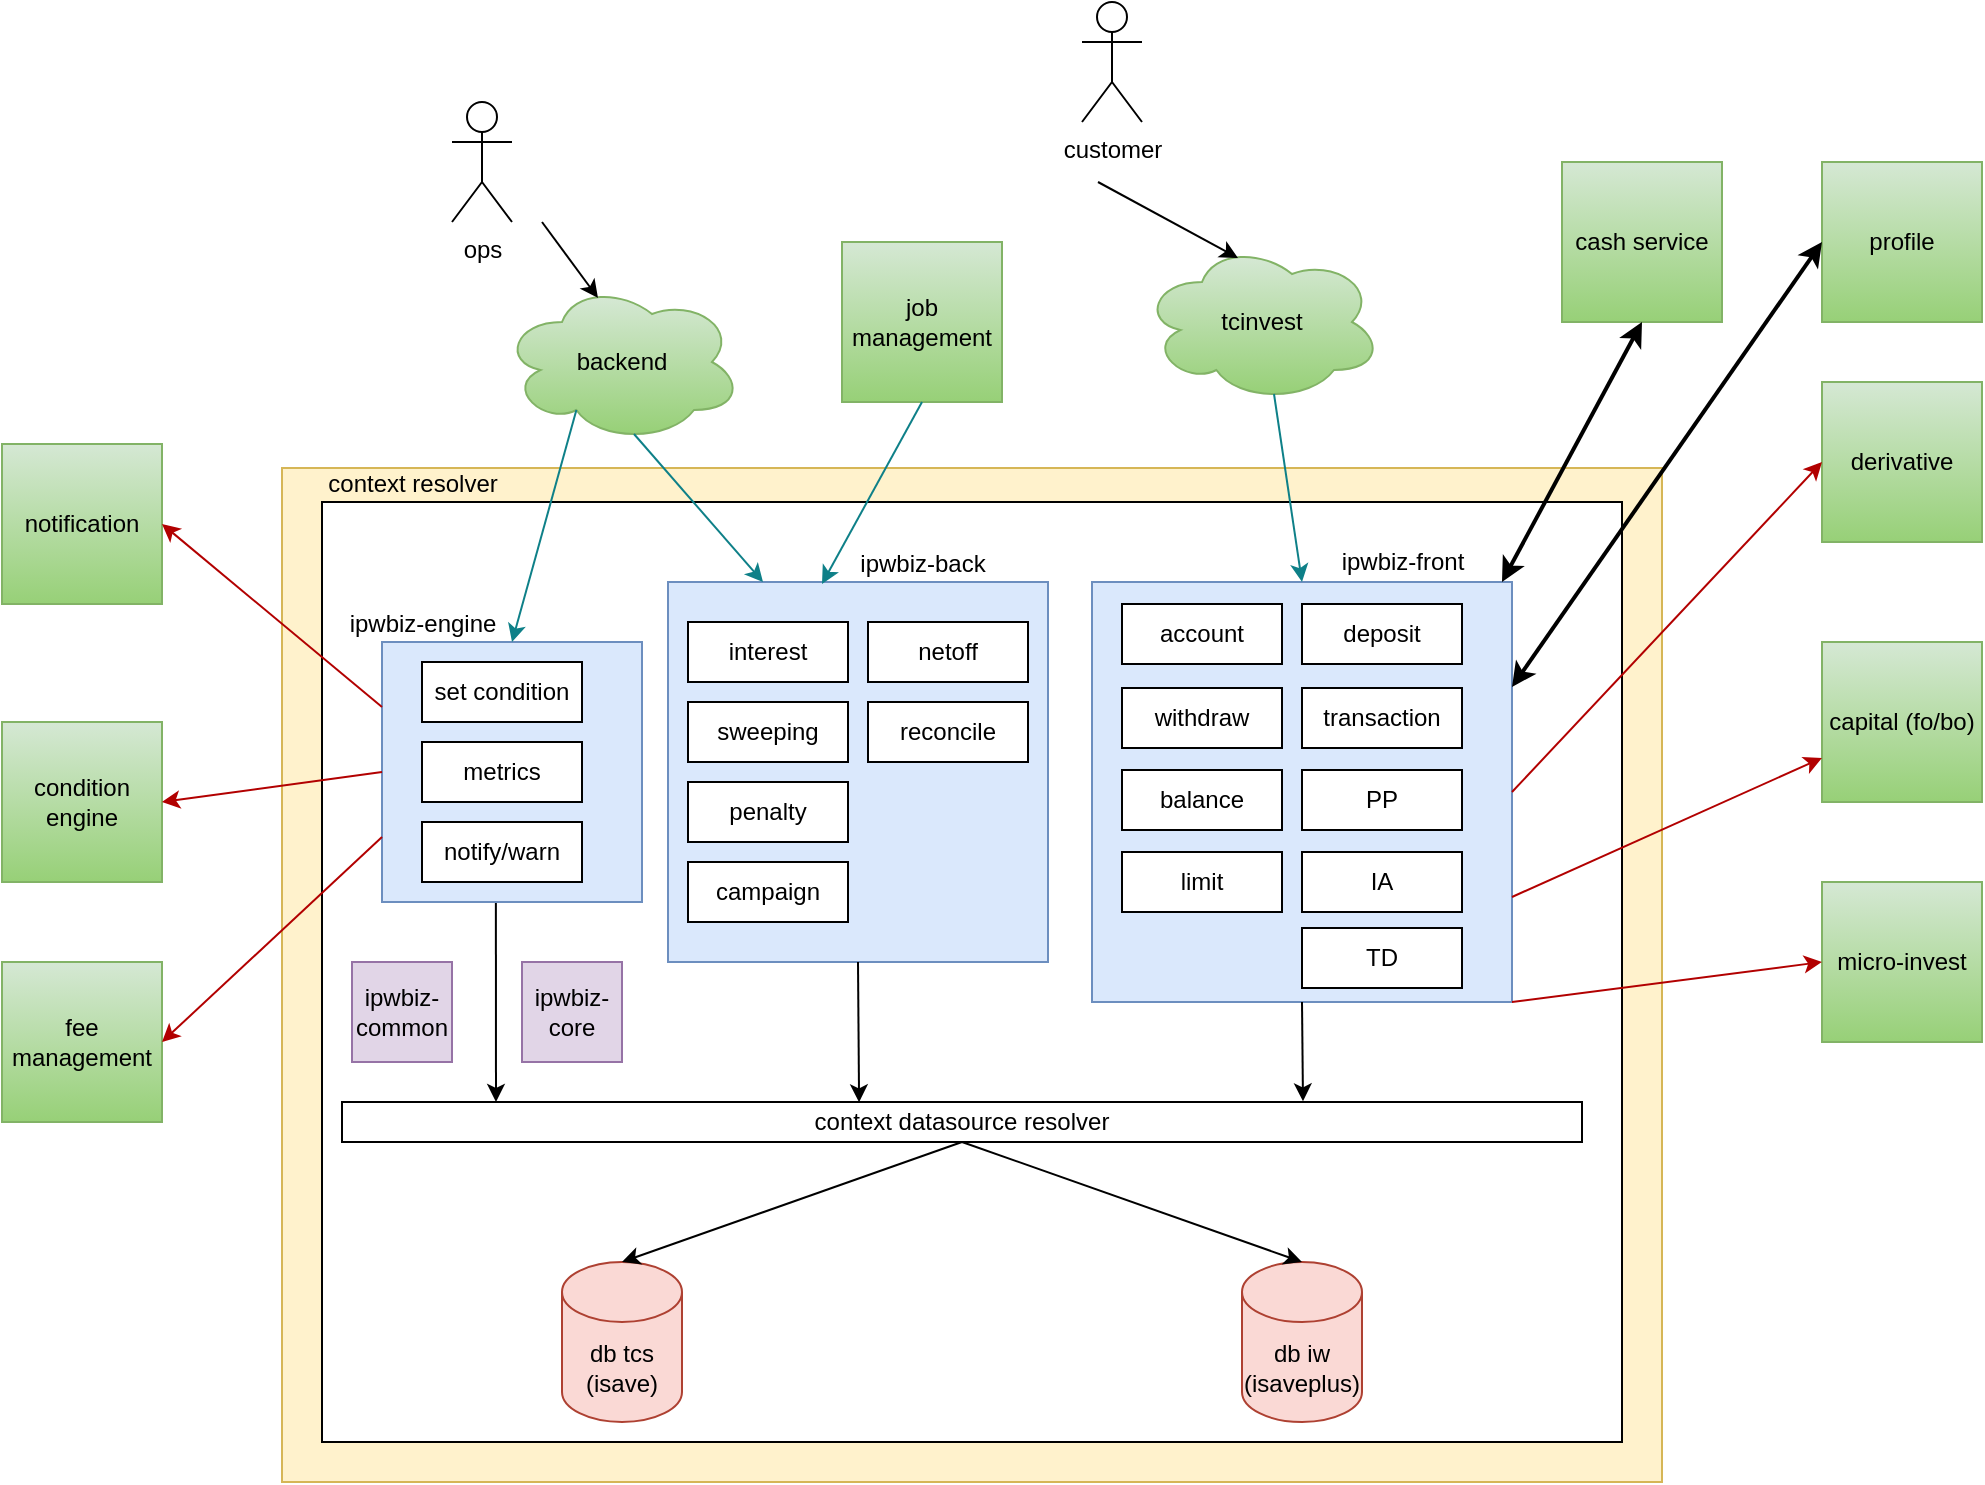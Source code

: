 <mxfile version="20.8.20" type="github">
  <diagram name="Page-1" id="CuIOyepShDtRep_bbHt4">
    <mxGraphModel dx="2600" dy="818" grid="1" gridSize="10" guides="1" tooltips="1" connect="1" arrows="1" fold="1" page="1" pageScale="1" pageWidth="850" pageHeight="1100" math="0" shadow="0">
      <root>
        <mxCell id="0" />
        <mxCell id="1" parent="0" />
        <mxCell id="YSir1D6mhCq9qJEjGifS-20" value="" style="rounded=0;whiteSpace=wrap;html=1;fillColor=#fff2cc;strokeColor=#d6b656;" parent="1" vertex="1">
          <mxGeometry x="50" y="283" width="690" height="507" as="geometry" />
        </mxCell>
        <mxCell id="YSir1D6mhCq9qJEjGifS-39" value="" style="rounded=0;whiteSpace=wrap;html=1;" parent="1" vertex="1">
          <mxGeometry x="70" y="300" width="650" height="470" as="geometry" />
        </mxCell>
        <mxCell id="YSir1D6mhCq9qJEjGifS-2" value="" style="whiteSpace=wrap;html=1;aspect=fixed;fillColor=#dae8fc;strokeColor=#6c8ebf;" parent="1" vertex="1">
          <mxGeometry x="100" y="370" width="130" height="130" as="geometry" />
        </mxCell>
        <mxCell id="YSir1D6mhCq9qJEjGifS-3" value="" style="whiteSpace=wrap;html=1;aspect=fixed;fillColor=#dae8fc;strokeColor=#6c8ebf;" parent="1" vertex="1">
          <mxGeometry x="455" y="340" width="210" height="210" as="geometry" />
        </mxCell>
        <mxCell id="YSir1D6mhCq9qJEjGifS-4" value="" style="whiteSpace=wrap;html=1;aspect=fixed;fillColor=#dae8fc;strokeColor=#6c8ebf;" parent="1" vertex="1">
          <mxGeometry x="243" y="340" width="190" height="190" as="geometry" />
        </mxCell>
        <mxCell id="YSir1D6mhCq9qJEjGifS-5" value="tcinvest" style="ellipse;shape=cloud;whiteSpace=wrap;html=1;fillColor=#d5e8d4;gradientColor=#97d077;strokeColor=#82b366;" parent="1" vertex="1">
          <mxGeometry x="480" y="170" width="120" height="80" as="geometry" />
        </mxCell>
        <mxCell id="YSir1D6mhCq9qJEjGifS-6" value="customer" style="shape=umlActor;verticalLabelPosition=bottom;verticalAlign=top;html=1;outlineConnect=0;" parent="1" vertex="1">
          <mxGeometry x="450" y="50" width="30" height="60" as="geometry" />
        </mxCell>
        <mxCell id="YSir1D6mhCq9qJEjGifS-7" value="" style="endArrow=classic;html=1;rounded=0;entryX=0.4;entryY=0.1;entryDx=0;entryDy=0;entryPerimeter=0;" parent="1" target="YSir1D6mhCq9qJEjGifS-5" edge="1">
          <mxGeometry width="50" height="50" relative="1" as="geometry">
            <mxPoint x="458" y="140" as="sourcePoint" />
            <mxPoint x="460" y="290" as="targetPoint" />
          </mxGeometry>
        </mxCell>
        <mxCell id="YSir1D6mhCq9qJEjGifS-8" value="backend" style="ellipse;shape=cloud;whiteSpace=wrap;html=1;fillColor=#d5e8d4;gradientColor=#97d077;strokeColor=#82b366;" parent="1" vertex="1">
          <mxGeometry x="160" y="190" width="120" height="80" as="geometry" />
        </mxCell>
        <mxCell id="YSir1D6mhCq9qJEjGifS-9" value="ops" style="shape=umlActor;verticalLabelPosition=bottom;verticalAlign=top;html=1;outlineConnect=0;" parent="1" vertex="1">
          <mxGeometry x="135" y="100" width="30" height="60" as="geometry" />
        </mxCell>
        <mxCell id="YSir1D6mhCq9qJEjGifS-14" value="" style="endArrow=classic;html=1;rounded=0;entryX=0.4;entryY=0.1;entryDx=0;entryDy=0;entryPerimeter=0;" parent="1" target="YSir1D6mhCq9qJEjGifS-8" edge="1">
          <mxGeometry width="50" height="50" relative="1" as="geometry">
            <mxPoint x="180" y="160" as="sourcePoint" />
            <mxPoint x="330" y="220" as="targetPoint" />
          </mxGeometry>
        </mxCell>
        <mxCell id="YSir1D6mhCq9qJEjGifS-15" value="db tcs&lt;br&gt;(isave)" style="shape=cylinder3;whiteSpace=wrap;html=1;boundedLbl=1;backgroundOutline=1;size=15;fillColor=#fad9d5;strokeColor=#ae4132;" parent="1" vertex="1">
          <mxGeometry x="190" y="680" width="60" height="80" as="geometry" />
        </mxCell>
        <mxCell id="YSir1D6mhCq9qJEjGifS-16" value="db iw&lt;br&gt;(isaveplus)" style="shape=cylinder3;whiteSpace=wrap;html=1;boundedLbl=1;backgroundOutline=1;size=15;fillColor=#fad9d5;strokeColor=#ae4132;" parent="1" vertex="1">
          <mxGeometry x="530" y="680" width="60" height="80" as="geometry" />
        </mxCell>
        <mxCell id="YSir1D6mhCq9qJEjGifS-25" value="" style="endArrow=classic;html=1;rounded=0;fontSize=12;exitX=0.31;exitY=0.8;exitDx=0;exitDy=0;exitPerimeter=0;entryX=0.5;entryY=0;entryDx=0;entryDy=0;fillColor=#b0e3e6;strokeColor=#0e8088;" parent="1" source="YSir1D6mhCq9qJEjGifS-8" target="YSir1D6mhCq9qJEjGifS-2" edge="1">
          <mxGeometry width="50" height="50" relative="1" as="geometry">
            <mxPoint x="270" y="380" as="sourcePoint" />
            <mxPoint x="320" y="330" as="targetPoint" />
          </mxGeometry>
        </mxCell>
        <mxCell id="YSir1D6mhCq9qJEjGifS-26" value="" style="endArrow=classic;html=1;rounded=0;fontSize=12;exitX=0.55;exitY=0.95;exitDx=0;exitDy=0;exitPerimeter=0;entryX=0.25;entryY=0;entryDx=0;entryDy=0;fillColor=#b0e3e6;strokeColor=#0e8088;" parent="1" source="YSir1D6mhCq9qJEjGifS-8" target="YSir1D6mhCq9qJEjGifS-4" edge="1">
          <mxGeometry width="50" height="50" relative="1" as="geometry">
            <mxPoint x="270" y="310" as="sourcePoint" />
            <mxPoint x="320" y="260" as="targetPoint" />
          </mxGeometry>
        </mxCell>
        <mxCell id="YSir1D6mhCq9qJEjGifS-27" value="job management" style="whiteSpace=wrap;html=1;aspect=fixed;fillColor=#d5e8d4;gradientColor=#97d077;strokeColor=#82b366;" parent="1" vertex="1">
          <mxGeometry x="330" y="170" width="80" height="80" as="geometry" />
        </mxCell>
        <mxCell id="YSir1D6mhCq9qJEjGifS-30" value="context datasource resolver" style="rounded=0;whiteSpace=wrap;html=1;fontSize=12;" parent="1" vertex="1">
          <mxGeometry x="80" y="600" width="620" height="20" as="geometry" />
        </mxCell>
        <mxCell id="YSir1D6mhCq9qJEjGifS-32" value="" style="endArrow=classic;html=1;rounded=0;fontSize=12;exitX=0.438;exitY=1.004;exitDx=0;exitDy=0;exitPerimeter=0;" parent="1" source="YSir1D6mhCq9qJEjGifS-2" edge="1">
          <mxGeometry width="50" height="50" relative="1" as="geometry">
            <mxPoint x="330" y="630" as="sourcePoint" />
            <mxPoint x="157" y="600" as="targetPoint" />
          </mxGeometry>
        </mxCell>
        <mxCell id="YSir1D6mhCq9qJEjGifS-33" value="" style="endArrow=classic;html=1;rounded=0;fontSize=12;exitX=0.5;exitY=1;exitDx=0;exitDy=0;entryX=0.417;entryY=0.008;entryDx=0;entryDy=0;entryPerimeter=0;" parent="1" source="YSir1D6mhCq9qJEjGifS-4" target="YSir1D6mhCq9qJEjGifS-30" edge="1">
          <mxGeometry width="50" height="50" relative="1" as="geometry">
            <mxPoint x="330" y="630" as="sourcePoint" />
            <mxPoint x="380" y="580" as="targetPoint" />
          </mxGeometry>
        </mxCell>
        <mxCell id="YSir1D6mhCq9qJEjGifS-34" value="" style="endArrow=classic;html=1;rounded=0;fontSize=12;exitX=0.5;exitY=1;exitDx=0;exitDy=0;entryX=0.775;entryY=-0.017;entryDx=0;entryDy=0;entryPerimeter=0;" parent="1" source="YSir1D6mhCq9qJEjGifS-3" target="YSir1D6mhCq9qJEjGifS-30" edge="1">
          <mxGeometry width="50" height="50" relative="1" as="geometry">
            <mxPoint x="330" y="630" as="sourcePoint" />
            <mxPoint x="380" y="580" as="targetPoint" />
          </mxGeometry>
        </mxCell>
        <mxCell id="YSir1D6mhCq9qJEjGifS-35" value="" style="endArrow=classic;html=1;rounded=0;fontSize=12;entryX=0.5;entryY=0;entryDx=0;entryDy=0;entryPerimeter=0;exitX=0.5;exitY=1;exitDx=0;exitDy=0;" parent="1" source="YSir1D6mhCq9qJEjGifS-30" target="YSir1D6mhCq9qJEjGifS-15" edge="1">
          <mxGeometry width="50" height="50" relative="1" as="geometry">
            <mxPoint x="330" y="630" as="sourcePoint" />
            <mxPoint x="380" y="580" as="targetPoint" />
          </mxGeometry>
        </mxCell>
        <mxCell id="YSir1D6mhCq9qJEjGifS-36" value="" style="endArrow=classic;html=1;rounded=0;fontSize=12;entryX=0.5;entryY=0;entryDx=0;entryDy=0;entryPerimeter=0;" parent="1" target="YSir1D6mhCq9qJEjGifS-16" edge="1">
          <mxGeometry width="50" height="50" relative="1" as="geometry">
            <mxPoint x="390" y="620" as="sourcePoint" />
            <mxPoint x="380" y="580" as="targetPoint" />
          </mxGeometry>
        </mxCell>
        <mxCell id="YSir1D6mhCq9qJEjGifS-37" value="" style="endArrow=classic;html=1;rounded=0;fontSize=12;exitX=0.55;exitY=0.95;exitDx=0;exitDy=0;exitPerimeter=0;entryX=0.5;entryY=0;entryDx=0;entryDy=0;fillColor=#b0e3e6;strokeColor=#0e8088;" parent="1" source="YSir1D6mhCq9qJEjGifS-5" target="YSir1D6mhCq9qJEjGifS-3" edge="1">
          <mxGeometry width="50" height="50" relative="1" as="geometry">
            <mxPoint x="370" y="440" as="sourcePoint" />
            <mxPoint x="420" y="390" as="targetPoint" />
          </mxGeometry>
        </mxCell>
        <mxCell id="YSir1D6mhCq9qJEjGifS-41" value="&lt;span style=&quot;font-weight: normal;&quot;&gt;context resolver&lt;/span&gt;" style="text;strokeColor=none;fillColor=none;html=1;fontSize=12;fontStyle=1;verticalAlign=middle;align=center;" parent="1" vertex="1">
          <mxGeometry x="65" y="271" width="100" height="40" as="geometry" />
        </mxCell>
        <mxCell id="YSir1D6mhCq9qJEjGifS-42" value="cash service" style="whiteSpace=wrap;html=1;aspect=fixed;fillColor=#d5e8d4;gradientColor=#97d077;strokeColor=#82b366;" parent="1" vertex="1">
          <mxGeometry x="690" y="130" width="80" height="80" as="geometry" />
        </mxCell>
        <mxCell id="YSir1D6mhCq9qJEjGifS-43" value="derivative" style="whiteSpace=wrap;html=1;aspect=fixed;fillColor=#d5e8d4;gradientColor=#97d077;strokeColor=#82b366;" parent="1" vertex="1">
          <mxGeometry x="820" y="240" width="80" height="80" as="geometry" />
        </mxCell>
        <mxCell id="YSir1D6mhCq9qJEjGifS-44" value="capital (fo/bo)" style="whiteSpace=wrap;html=1;aspect=fixed;fillColor=#d5e8d4;gradientColor=#97d077;strokeColor=#82b366;" parent="1" vertex="1">
          <mxGeometry x="820" y="370" width="80" height="80" as="geometry" />
        </mxCell>
        <mxCell id="YSir1D6mhCq9qJEjGifS-45" value="micro-invest" style="whiteSpace=wrap;html=1;aspect=fixed;fillColor=#d5e8d4;gradientColor=#97d077;strokeColor=#82b366;" parent="1" vertex="1">
          <mxGeometry x="820" y="490" width="80" height="80" as="geometry" />
        </mxCell>
        <mxCell id="YSir1D6mhCq9qJEjGifS-46" value="fee management" style="whiteSpace=wrap;html=1;aspect=fixed;fillColor=#d5e8d4;gradientColor=#97d077;strokeColor=#82b366;" parent="1" vertex="1">
          <mxGeometry x="-90" y="530" width="80" height="80" as="geometry" />
        </mxCell>
        <mxCell id="YSir1D6mhCq9qJEjGifS-47" value="condition engine" style="whiteSpace=wrap;html=1;aspect=fixed;fillColor=#d5e8d4;gradientColor=#97d077;strokeColor=#82b366;" parent="1" vertex="1">
          <mxGeometry x="-90" y="410" width="80" height="80" as="geometry" />
        </mxCell>
        <mxCell id="YSir1D6mhCq9qJEjGifS-48" value="profile" style="whiteSpace=wrap;html=1;aspect=fixed;fillColor=#d5e8d4;gradientColor=#97d077;strokeColor=#82b366;" parent="1" vertex="1">
          <mxGeometry x="820" y="130" width="80" height="80" as="geometry" />
        </mxCell>
        <mxCell id="YSir1D6mhCq9qJEjGifS-49" value="notification" style="whiteSpace=wrap;html=1;aspect=fixed;fillColor=#d5e8d4;gradientColor=#97d077;strokeColor=#82b366;" parent="1" vertex="1">
          <mxGeometry x="-90" y="271" width="80" height="80" as="geometry" />
        </mxCell>
        <mxCell id="YSir1D6mhCq9qJEjGifS-52" value="deposit" style="rounded=0;whiteSpace=wrap;html=1;fontSize=12;" parent="1" vertex="1">
          <mxGeometry x="560" y="351" width="80" height="30" as="geometry" />
        </mxCell>
        <mxCell id="YSir1D6mhCq9qJEjGifS-54" value="withdraw" style="rounded=0;whiteSpace=wrap;html=1;fontSize=12;" parent="1" vertex="1">
          <mxGeometry x="470" y="393" width="80" height="30" as="geometry" />
        </mxCell>
        <mxCell id="YSir1D6mhCq9qJEjGifS-55" value="balance" style="rounded=0;whiteSpace=wrap;html=1;fontSize=12;" parent="1" vertex="1">
          <mxGeometry x="470" y="434" width="80" height="30" as="geometry" />
        </mxCell>
        <mxCell id="YSir1D6mhCq9qJEjGifS-56" value="&lt;span style=&quot;font-weight: normal;&quot;&gt;ipwbiz-front&lt;/span&gt;" style="text;strokeColor=none;fillColor=none;html=1;fontSize=12;fontStyle=1;verticalAlign=middle;align=center;" parent="1" vertex="1">
          <mxGeometry x="560" y="310" width="100" height="40" as="geometry" />
        </mxCell>
        <mxCell id="YSir1D6mhCq9qJEjGifS-57" value="transaction" style="rounded=0;whiteSpace=wrap;html=1;fontSize=12;" parent="1" vertex="1">
          <mxGeometry x="560" y="393" width="80" height="30" as="geometry" />
        </mxCell>
        <mxCell id="YSir1D6mhCq9qJEjGifS-58" value="sweeping" style="rounded=0;whiteSpace=wrap;html=1;fontSize=12;" parent="1" vertex="1">
          <mxGeometry x="253" y="400" width="80" height="30" as="geometry" />
        </mxCell>
        <mxCell id="YSir1D6mhCq9qJEjGifS-59" value="PP" style="rounded=0;whiteSpace=wrap;html=1;fontSize=12;" parent="1" vertex="1">
          <mxGeometry x="560" y="434" width="80" height="30" as="geometry" />
        </mxCell>
        <mxCell id="YSir1D6mhCq9qJEjGifS-60" value="interest" style="rounded=0;whiteSpace=wrap;html=1;fontSize=12;" parent="1" vertex="1">
          <mxGeometry x="253" y="360" width="80" height="30" as="geometry" />
        </mxCell>
        <mxCell id="YSir1D6mhCq9qJEjGifS-62" value="&lt;span style=&quot;font-weight: normal;&quot;&gt;ipwbiz-back&lt;/span&gt;" style="text;strokeColor=none;fillColor=none;html=1;fontSize=12;fontStyle=1;verticalAlign=middle;align=center;" parent="1" vertex="1">
          <mxGeometry x="320" y="311" width="100" height="40" as="geometry" />
        </mxCell>
        <mxCell id="YSir1D6mhCq9qJEjGifS-63" value="account" style="rounded=0;whiteSpace=wrap;html=1;fontSize=12;" parent="1" vertex="1">
          <mxGeometry x="470" y="351" width="80" height="30" as="geometry" />
        </mxCell>
        <mxCell id="YSir1D6mhCq9qJEjGifS-64" value="metrics" style="rounded=0;whiteSpace=wrap;html=1;fontSize=12;" parent="1" vertex="1">
          <mxGeometry x="120" y="420" width="80" height="30" as="geometry" />
        </mxCell>
        <mxCell id="YSir1D6mhCq9qJEjGifS-65" value="&lt;span style=&quot;font-weight: normal;&quot;&gt;ipwbiz-engine&lt;/span&gt;" style="text;strokeColor=none;fillColor=none;html=1;fontSize=12;fontStyle=1;verticalAlign=middle;align=center;" parent="1" vertex="1">
          <mxGeometry x="70" y="341" width="100" height="40" as="geometry" />
        </mxCell>
        <mxCell id="YSir1D6mhCq9qJEjGifS-66" value="set condition" style="rounded=0;whiteSpace=wrap;html=1;fontSize=12;" parent="1" vertex="1">
          <mxGeometry x="120" y="380" width="80" height="30" as="geometry" />
        </mxCell>
        <mxCell id="YSir1D6mhCq9qJEjGifS-67" value="ipwbiz-common" style="whiteSpace=wrap;html=1;aspect=fixed;fontSize=12;fillColor=#e1d5e7;strokeColor=#9673a6;" parent="1" vertex="1">
          <mxGeometry x="85" y="530" width="50" height="50" as="geometry" />
        </mxCell>
        <mxCell id="YSir1D6mhCq9qJEjGifS-69" value="ipwbiz-core" style="whiteSpace=wrap;html=1;aspect=fixed;fontSize=12;fillColor=#e1d5e7;strokeColor=#9673a6;" parent="1" vertex="1">
          <mxGeometry x="170" y="530" width="50" height="50" as="geometry" />
        </mxCell>
        <mxCell id="YSir1D6mhCq9qJEjGifS-70" value="notify/warn" style="rounded=0;whiteSpace=wrap;html=1;fontSize=12;" parent="1" vertex="1">
          <mxGeometry x="120" y="460" width="80" height="30" as="geometry" />
        </mxCell>
        <mxCell id="YSir1D6mhCq9qJEjGifS-71" value="" style="endArrow=classic;html=1;rounded=0;fontSize=12;exitX=0.5;exitY=1;exitDx=0;exitDy=0;entryX=0;entryY=0.75;entryDx=0;entryDy=0;fillColor=#b0e3e6;strokeColor=#0e8088;" parent="1" source="YSir1D6mhCq9qJEjGifS-27" target="YSir1D6mhCq9qJEjGifS-62" edge="1">
          <mxGeometry width="50" height="50" relative="1" as="geometry">
            <mxPoint x="360" y="350" as="sourcePoint" />
            <mxPoint x="410" y="300" as="targetPoint" />
          </mxGeometry>
        </mxCell>
        <mxCell id="YSir1D6mhCq9qJEjGifS-72" value="" style="endArrow=classic;html=1;rounded=0;fontSize=12;entryX=1;entryY=0.5;entryDx=0;entryDy=0;exitX=0;exitY=0.25;exitDx=0;exitDy=0;fillColor=#e51400;strokeColor=#B20000;" parent="1" source="YSir1D6mhCq9qJEjGifS-2" target="YSir1D6mhCq9qJEjGifS-49" edge="1">
          <mxGeometry width="50" height="50" relative="1" as="geometry">
            <mxPoint x="200" y="350" as="sourcePoint" />
            <mxPoint x="250" y="300" as="targetPoint" />
          </mxGeometry>
        </mxCell>
        <mxCell id="YSir1D6mhCq9qJEjGifS-73" value="" style="endArrow=classic;html=1;rounded=0;fontSize=12;entryX=1;entryY=0.5;entryDx=0;entryDy=0;exitX=0;exitY=0.5;exitDx=0;exitDy=0;fillColor=#e51400;strokeColor=#B20000;" parent="1" source="YSir1D6mhCq9qJEjGifS-2" target="YSir1D6mhCq9qJEjGifS-47" edge="1">
          <mxGeometry width="50" height="50" relative="1" as="geometry">
            <mxPoint x="200" y="350" as="sourcePoint" />
            <mxPoint x="250" y="300" as="targetPoint" />
          </mxGeometry>
        </mxCell>
        <mxCell id="YSir1D6mhCq9qJEjGifS-74" value="" style="endArrow=classic;startArrow=classic;html=1;rounded=0;fontSize=12;entryX=0.5;entryY=1;entryDx=0;entryDy=0;exitX=1;exitY=0.75;exitDx=0;exitDy=0;strokeWidth=2;" parent="1" source="YSir1D6mhCq9qJEjGifS-56" target="YSir1D6mhCq9qJEjGifS-42" edge="1">
          <mxGeometry width="50" height="50" relative="1" as="geometry">
            <mxPoint x="460" y="440" as="sourcePoint" />
            <mxPoint x="510" y="390" as="targetPoint" />
          </mxGeometry>
        </mxCell>
        <mxCell id="YSir1D6mhCq9qJEjGifS-75" value="" style="endArrow=classic;startArrow=classic;html=1;rounded=0;fontSize=12;entryX=0;entryY=0.5;entryDx=0;entryDy=0;exitX=1;exitY=0.25;exitDx=0;exitDy=0;strokeWidth=2;" parent="1" source="YSir1D6mhCq9qJEjGifS-3" target="YSir1D6mhCq9qJEjGifS-48" edge="1">
          <mxGeometry width="50" height="50" relative="1" as="geometry">
            <mxPoint x="460" y="440" as="sourcePoint" />
            <mxPoint x="510" y="390" as="targetPoint" />
          </mxGeometry>
        </mxCell>
        <mxCell id="YSir1D6mhCq9qJEjGifS-77" value="" style="endArrow=classic;html=1;rounded=0;fontSize=12;entryX=0;entryY=0.5;entryDx=0;entryDy=0;exitX=1;exitY=0.5;exitDx=0;exitDy=0;fillColor=#e51400;strokeColor=#B20000;" parent="1" source="YSir1D6mhCq9qJEjGifS-3" target="YSir1D6mhCq9qJEjGifS-43" edge="1">
          <mxGeometry width="50" height="50" relative="1" as="geometry">
            <mxPoint x="520" y="430" as="sourcePoint" />
            <mxPoint x="570" y="380" as="targetPoint" />
          </mxGeometry>
        </mxCell>
        <mxCell id="YSir1D6mhCq9qJEjGifS-78" value="" style="endArrow=classic;html=1;rounded=0;fontSize=12;exitX=1;exitY=0.75;exitDx=0;exitDy=0;fillColor=#e51400;strokeColor=#B20000;" parent="1" source="YSir1D6mhCq9qJEjGifS-3" target="YSir1D6mhCq9qJEjGifS-44" edge="1">
          <mxGeometry width="50" height="50" relative="1" as="geometry">
            <mxPoint x="440" y="420" as="sourcePoint" />
            <mxPoint x="490" y="370" as="targetPoint" />
          </mxGeometry>
        </mxCell>
        <mxCell id="YSir1D6mhCq9qJEjGifS-79" value="" style="endArrow=classic;html=1;rounded=0;fontSize=12;entryX=0;entryY=0.5;entryDx=0;entryDy=0;exitX=1;exitY=1;exitDx=0;exitDy=0;fillColor=#e51400;strokeColor=#B20000;" parent="1" source="YSir1D6mhCq9qJEjGifS-3" target="YSir1D6mhCq9qJEjGifS-45" edge="1">
          <mxGeometry width="50" height="50" relative="1" as="geometry">
            <mxPoint x="440" y="580" as="sourcePoint" />
            <mxPoint x="490" y="530" as="targetPoint" />
          </mxGeometry>
        </mxCell>
        <mxCell id="YSir1D6mhCq9qJEjGifS-80" value="" style="endArrow=classic;html=1;rounded=0;fontSize=12;entryX=1;entryY=0.5;entryDx=0;entryDy=0;exitX=0;exitY=0.75;exitDx=0;exitDy=0;fillColor=#e51400;strokeColor=#B20000;" parent="1" source="YSir1D6mhCq9qJEjGifS-2" target="YSir1D6mhCq9qJEjGifS-46" edge="1">
          <mxGeometry width="50" height="50" relative="1" as="geometry">
            <mxPoint x="440" y="580" as="sourcePoint" />
            <mxPoint x="490" y="530" as="targetPoint" />
          </mxGeometry>
        </mxCell>
        <mxCell id="YSir1D6mhCq9qJEjGifS-81" value="IA" style="rounded=0;whiteSpace=wrap;html=1;fontSize=12;" parent="1" vertex="1">
          <mxGeometry x="560" y="475" width="80" height="30" as="geometry" />
        </mxCell>
        <mxCell id="YSir1D6mhCq9qJEjGifS-82" value="limit" style="rounded=0;whiteSpace=wrap;html=1;fontSize=12;" parent="1" vertex="1">
          <mxGeometry x="470" y="475" width="80" height="30" as="geometry" />
        </mxCell>
        <mxCell id="YSir1D6mhCq9qJEjGifS-83" value="penalty" style="rounded=0;whiteSpace=wrap;html=1;fontSize=12;" parent="1" vertex="1">
          <mxGeometry x="253" y="440" width="80" height="30" as="geometry" />
        </mxCell>
        <mxCell id="YSir1D6mhCq9qJEjGifS-84" value="campaign" style="rounded=0;whiteSpace=wrap;html=1;fontSize=12;" parent="1" vertex="1">
          <mxGeometry x="253" y="480" width="80" height="30" as="geometry" />
        </mxCell>
        <mxCell id="YSir1D6mhCq9qJEjGifS-85" value="netoff" style="rounded=0;whiteSpace=wrap;html=1;fontSize=12;" parent="1" vertex="1">
          <mxGeometry x="343" y="360" width="80" height="30" as="geometry" />
        </mxCell>
        <mxCell id="YSir1D6mhCq9qJEjGifS-86" value="reconcile" style="rounded=0;whiteSpace=wrap;html=1;fontSize=12;" parent="1" vertex="1">
          <mxGeometry x="343" y="400" width="80" height="30" as="geometry" />
        </mxCell>
        <mxCell id="YSir1D6mhCq9qJEjGifS-89" value="TD" style="rounded=0;whiteSpace=wrap;html=1;fontSize=12;" parent="1" vertex="1">
          <mxGeometry x="560" y="513" width="80" height="30" as="geometry" />
        </mxCell>
      </root>
    </mxGraphModel>
  </diagram>
</mxfile>
